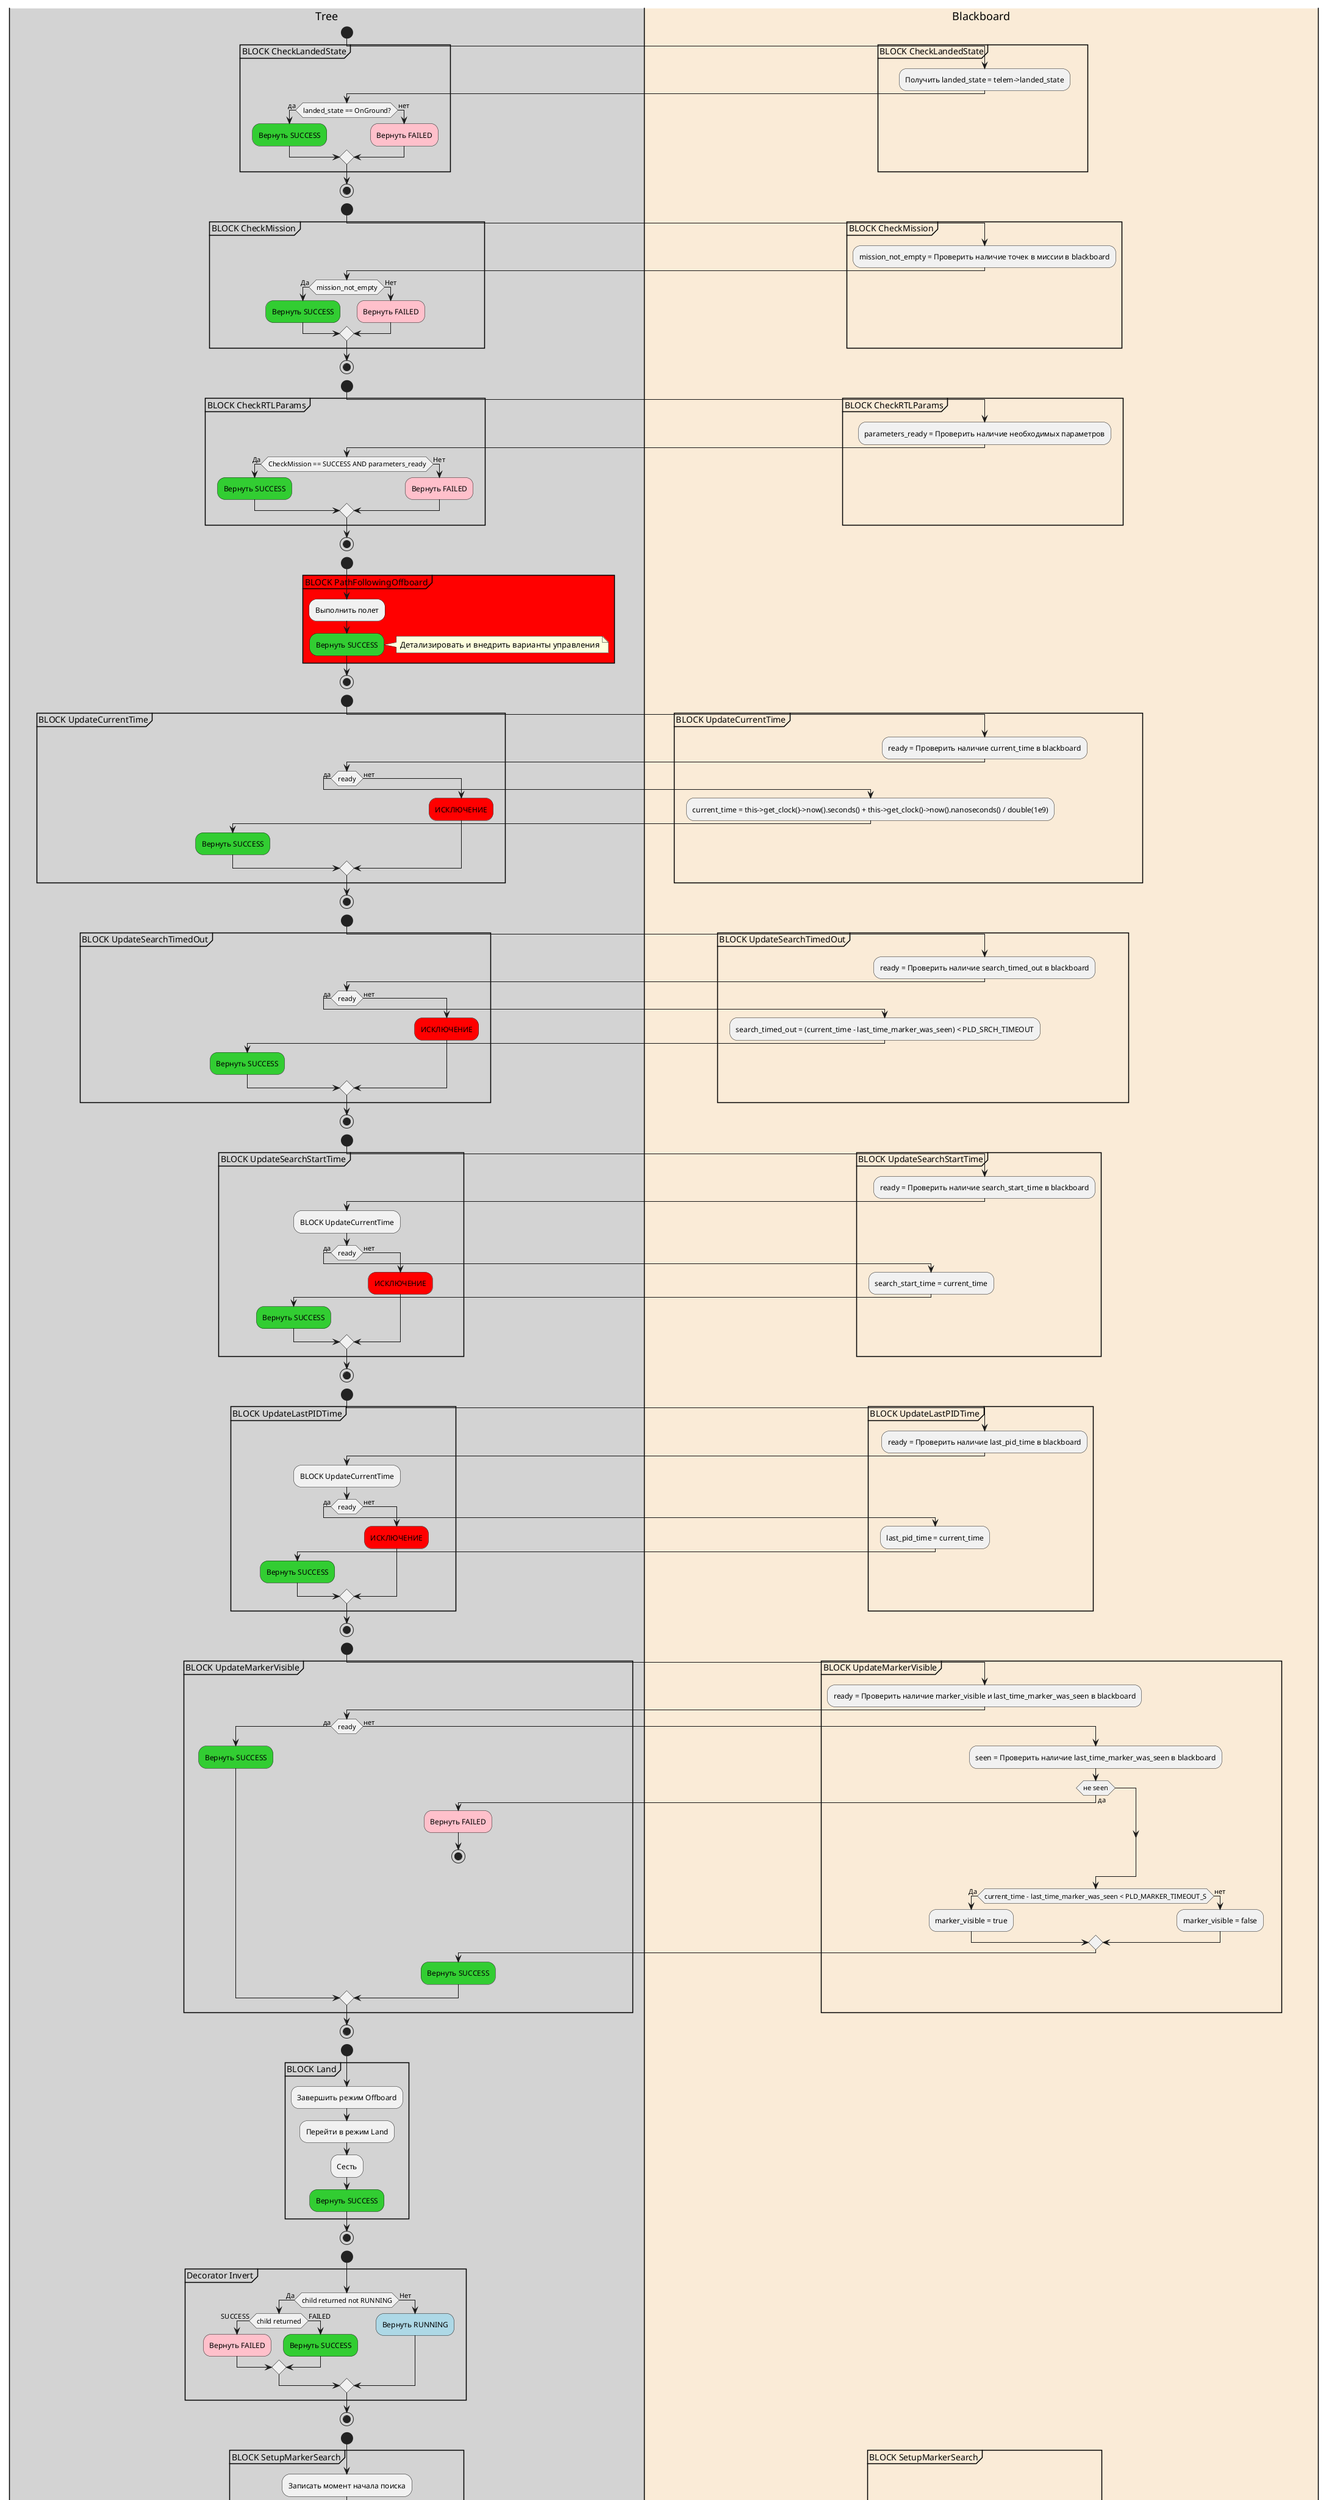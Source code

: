 @startuml

|#LightGrey|T|Tree
|#AntiqueWhite|B|Blackboard

|B|
|T|
start
partition "BLOCK CheckLandedState"{
    |B|
    :Получить landed_state = telem->landed_state;
    |T|
    if (landed_state == OnGround?) then (да)
        #LimeGreen:Вернуть SUCCESS;
    else (нет)
        #pink:Вернуть FAILED;
    endif
}
stop

start
partition "BLOCK CheckMission"{
    |B|
    :mission_not_empty = Проверить наличие точек в миссии в blackboard;
    |T|
    if (mission_not_empty) then (Да)
        #LimeGreen:Вернуть SUCCESS;
    else (Нет)
        #pink:Вернуть FAILED;
    endif
}
stop

start
partition "BLOCK CheckRTLParams"{
    |B|
    :parameters_ready = Проверить наличие необходимых параметров;
    |T|
    if (CheckMission == SUCCESS AND parameters_ready) then (Да)
        #LimeGreen:Вернуть SUCCESS;
    else (Нет)
        #pink:Вернуть FAILED;
    endif
}
stop

start
partition #Red "BLOCK PathFollowingOffboard"{
    :Выполнить полет;
    #LimeGreen:Вернуть SUCCESS;
}

note right
    Детализировать и внедрить варианты управления
end note
stop


start
partition "BLOCK UpdateCurrentTime"{
    |B|
    :ready = Проверить наличие current_time в blackboard;
    |T|

    if (ready) then (да)
        |B|
        :current_time = this->get_clock()->now().seconds() + this->get_clock()->now().nanoseconds() / double(1e9);
        |T|
        #LimeGreen:Вернуть SUCCESS;
    else (нет)
        #red :ИСКЛЮЧЕНИЕ;
    endif
}
stop

start
partition "BLOCK UpdateSearchTimedOut"{
    |B|
    :ready = Проверить наличие search_timed_out в blackboard;
    |T|

    if (ready) then (да)
        |B|
        :search_timed_out = (current_time - last_time_marker_was_seen) < PLD_SRCH_TIMEOUT;
        |T|
        #LimeGreen:Вернуть SUCCESS;
    else (нет)
        #red :ИСКЛЮЧЕНИЕ;
    endif
}
stop

start
partition "BLOCK UpdateSearchStartTime"{
    |B|
    :ready = Проверить наличие search_start_time в blackboard;
    |T|

    :BLOCK UpdateCurrentTime;

    if (ready) then (да)
        |B|
        :search_start_time = current_time;
        |T|
        #LimeGreen:Вернуть SUCCESS;
    else (нет)
        #red :ИСКЛЮЧЕНИЕ;
    endif
}
stop

start
partition "BLOCK UpdateLastPIDTime"{
    |B|
    :ready = Проверить наличие last_pid_time в blackboard;
    |T|

    :BLOCK UpdateCurrentTime;

    if (ready) then (да)
        |B|
        :last_pid_time = current_time;
        |T|
        #LimeGreen:Вернуть SUCCESS;
    else (нет)
        #red :ИСКЛЮЧЕНИЕ;
    endif
}
stop


start
partition "BLOCK UpdateMarkerVisible"{
    |B|
    :ready = Проверить наличие marker_visible и last_time_marker_was_seen в blackboard;
    |T|

    if (ready) then (да)
        ' |B| 
        ' |T| 
        #LimeGreen:Вернуть SUCCESS;
    else (нет)
        |B|
        :seen = Проверить наличие last_time_marker_was_seen в blackboard;
        if (не seen) then (да)
            ' #red :ИСКЛЮЧЕНИЕ;
            |T|
            #pink:Вернуть FAILED;
            stop
        endif

        |B|
        if (current_time - last_time_marker_was_seen < PLD_MARKER_TIMEOUT_S) then (Да)
            :marker_visible = true;
        else (нет)
            :marker_visible = false;
        endif
        |T|
        #LimeGreen:Вернуть SUCCESS;
    endif
}
stop

start
partition "BLOCK Land"{
    :Завершить режим Offboard;
    :Перейти в режим Land;
    :Сесть;
    ' #pink #LimeGreen:Вернуть SUCCESS;
    #LimeGreen :Вернуть SUCCESS;
}
stop


start
partition "Decorator Invert"{
    
    if (child returned not RUNNING) then (Да)
        if (child returned) then (SUCCESS)
            #pink:Вернуть FAILED;
        else (FAILED)
            #LimeGreen :Вернуть SUCCESS;
        endif
    else (Нет)
        #LightBlue :Вернуть RUNNING;
    endif
}
stop

start
partition "BLOCK SetupMarkerSearch"{
    :Записать момент начала поиска;
    :Записать текущее время;
    |B|
    :Создать флаги search_timed_out(false), marker_visible(false);
    :marker_search_is_set_up = true;
    |T|
    :Перейти в Offboard;
    #LimeGreen :Вернуть SUCCESS;
}
stop

start
partition "Condition marker_search_is_set_up"{
if (blackboard->marker_search_is_set_up) then (Да)
    #LimeGreen :Вернуть SUCCESS;
else (Нет)
    #pink:Вернуть FAILED;
endif
}
stop

start
partition "Condition search_timed_out"{
if (search_timed_out) then (Да)
    #LimeGreen :Вернуть SUCCESS;
else (Нет)
    #pink:Вернуть FAILED;
endif
}
stop

start
partition "Condition marker_visible"{
if (marker_visible) then (Да)
    #LimeGreen :Вернуть SUCCESS;
else (Нет)
    #pink:Вернуть FAILED;
endif
}
stop

start
partition "BLOCK UpdateMarkerCentered"{
    |B|
    :marker_centered = bool(blackboard-->x_rad > (blackboard-->PLD_ACC_RADIUS_DEG * M_PI / 180.0) or blackboard-->y_rad > (blackboard-->PLD_ACC_RADIUS_DEG * M_PI / 180.0)) --> blackboard;
    |T|
    #LimeGreen :Вернуть SUCCESS;
}
stop

start
partition "BLOCK CheckMarkerCentered"{
    :BLOCK UpdateMarkerCentered;
    if (marker_centered) then (true)
        #LimeGreen :Вернуть SUCCESS;
    else (false)
        #pink:Вернуть FAILED;
    endif
}
stop


' start
' partition "BLOCK SearchMarker"{

'     if (не search_timed_out) then (Да)
'         if (не marker_visible) then (Да)
'             |B|
'             :Получить на вход параметры current_time, marker_visible, search_start_time, search_timed_out;
'             |T|
'         else (нет)
'             |B|
'             :Обновить search_start_time в blackboard;
'             |T|
'             break
'         endif
'     else (Нет)
'         :BLOCK Land;
'     endif 
    
'     if (search_timed_out) then (да)
'         :BLOCK Land;
'         #pink:Вернуть FAILED;
'         stop
'     endif
    
'     #LimeGreen :Вернуть SUCCESS;
' }
' stop

start
partition "BLOCK DeinitMarkerSearch"{
    if (marker_search_is_set_up) then (Да)
        |B|
        :marker_search_is_set_up = false;
        |T|
        #LimeGreen :Вернуть SUCCESS;
    else (Нет)
        #pink:Вернуть FAILED;
    endif
}
stop


start
partition "BLOCK RegulatePositionFunc"{
    |B|
    :Получить на вход параметры dr, current_time, last_pid_time, pid из blackboard;
    :Обновить dr в blackboard;
    |T|
    :float alpha = atan2(-y_rad, x_rad);

    :float x_speed = movement_radius * cos(alpha);
    :float y_speed = movement_radius * sin(alpha);

    :float vr = sqrt(x_speed * x_speed + y_speed * y_speed);
    if (vr > PLD_MAX_SPD)) then (Да)
        :x_speed = PLD_MAX_SPD * cos(alpha);
        :y_speed = PLD_MAX_SPD * sin(alpha);
    endif

    |B|
    :Записать в blackboard параметры x_speed, y_speed, alpha;
    |T|
    #LimeGreen:Вернуть SUCCESS;
}
stop

start
partition "BLOCK RegulateHeightFunc"{
    |B|
    :Получить на вход параметры current_time, last_pid_time, pid_z из blackboard;
    :Получить на вход аргументы goal_height, min_speed из blackboard;
    :error = goal_height - telem->current_distance_sensor_data.current_distance_m;
    |T|
    :float z_speed = pid_z.pid(error, current_time - last_pid_time);
    :if (abs(z_speed) > PLD_MAX_ALT_SPD) z_speed = sgn(z_speed) * PLD_MAX_ALT_SPD;
    :if (abs(z_speed) < PLD_MIN_ALT_SPD) z_speed = sgn(z_speed) * PLD_MIN_ALT_SPD;
    :z_speed = -z_speed;
    note right
        Изменение направления скорости для
        работы в системе координат NED
    end note
    |B|
    :Записать z_speed в blackboard;
    |T|
}
stop

start
partition "BLOCK OrientationRegulation"{
    while (marker_visible AND ориентация не выровнена) is (Да)
        |B|
        :Обновить search_start_time;
        :Обновить current_time;
        :BLOCK UpdateMarkerVisible;
        :Обновить search_timed_out;
        |T|
        ' :res<vx,vy> = regulate_position_func();
        :BLOCK RegulatePositionFunc();
        ' :z_speed = regulate_height_func(PLD_SRCH_ALT, 0.0);
        :BLOCK RegulateHeightFunc(goal_height=PLD_SRCH_ALT, min_speed=0.0);

        if (ориентация не выровнена) then (Да)
            |B|
            :yaw_speed = 180.0 / M_PI * pid_yaw.pid(alpha_rad, current_time - last_pid_time);
            :Установить скорости x_speed, y_speed, z_speed, -yaw_speed;
            note right
                -yaw_speed по той же причине, 
                что и с высотой - из-за направления
                оси Z в системе координат NED
            end note
            |T|
        else (Нет)
            break
        endif
    endwhile (Нет) 
}
stop

start
partition "BLOCK CheckSearchTimeout"{
    if (search_timed_out) then (Да)
        #Red :BLOCK Land;
        note right
            Сомневаюсь в необходимости
            этого блока
        end note
    endif
}
stop


start 
partition "BLOCK Landing"{
    while (current_landed_state != OnGround) is (Да)
        |B|
        :Обновить current_time;
        |T|
        :BLOCK UpdateMarkerVisible;
        |B|
        :Обновить search_timed_out;
        |T|
        if (marker_visible) then (Да)
            |B|
            :Обновить search_start_time;
            |T|
            ' :res<vx,vy> = regulate_position_func();
            :BLOCK RegulatePositionFunc();
            ' :z_speed = regulate_height_func(0.0, PLD_MIN_ALT_SPD);
            :BLOCK RegulateHeightFunc(goal_height=0.0, min_speed=PLD_MIN_ALT_SPD);
            |B|
            :yaw_speed = 180.0 / M_PI * pid_yaw.pid(alpha_rad, current_time - last_pid_time);
            :Установить скорости x_speed, y_speed, z_speed;
            |T|
        else (нет)
            :pid's clear();
            if (search_timed_out) then (Да)
                :BLOCK Land;
            endif

            :Определить uav_above_land_guarantee_threshold;
            if (uav_above_land_guarantee_threshold) then (Да)
                :Определить uav_lower_than_search_altitude;
                if (uav_lower_than_search_altitude) then (Да)
                    :Лететь вверх;
                else (Нет)
                    :Лететь вниз;
                endif
                |B|
                :Обновить last_pid_time;
                |T|
            else (Нет)
                :BLOCK Land;
            endif
        endif
    endwhile (Нет) 
}
stop


start

partition #LightBlue "PROGRAMM"{
    #LawnGreen :Запустить параллельно получение параметров - x_rad, y_rad, telem, last_time_marker_was_seen;
    
    |B|
    :Получить миссию и параметры миссии;
    :Установить начальное значение current_time;
    :Установить начальное значение marker_visible;
    |T|
    
    :BLOCK CheckLandedState;
    :BLOCK CheckMission;
    :BLOCK CheckRTLParams;
    :BLOCK PathFollowingOffboard;

    |B|
    :Установить начальное значение search_start_time = current_time;
    :Определить и добавить в blackboard search_timed_out = false;
    :Определить и добавить в blackboard marker_visible = true;
    |T|

    :BLOCK UpdateCurrentTime;
    :BLOCK UpdateMarkerVisible;

    :BLOCK SetupMarkerSearch;
    :BLOCK SearchMarker;

    :Создать объекты PID регуляторов позиции, высоты, поворота в blackboard;
    |B|
    :Создать last_pid_time = 0 и dr = sqrt(x_rad ** 2 + y_rad ** 2) в blackboard;
    |T|

    :BLOCK CenterAboveMarker - в дереве заменен;


    :BLOCK OrientationRegulation;

    :BLOCK Landing;
}
stop


@enduml